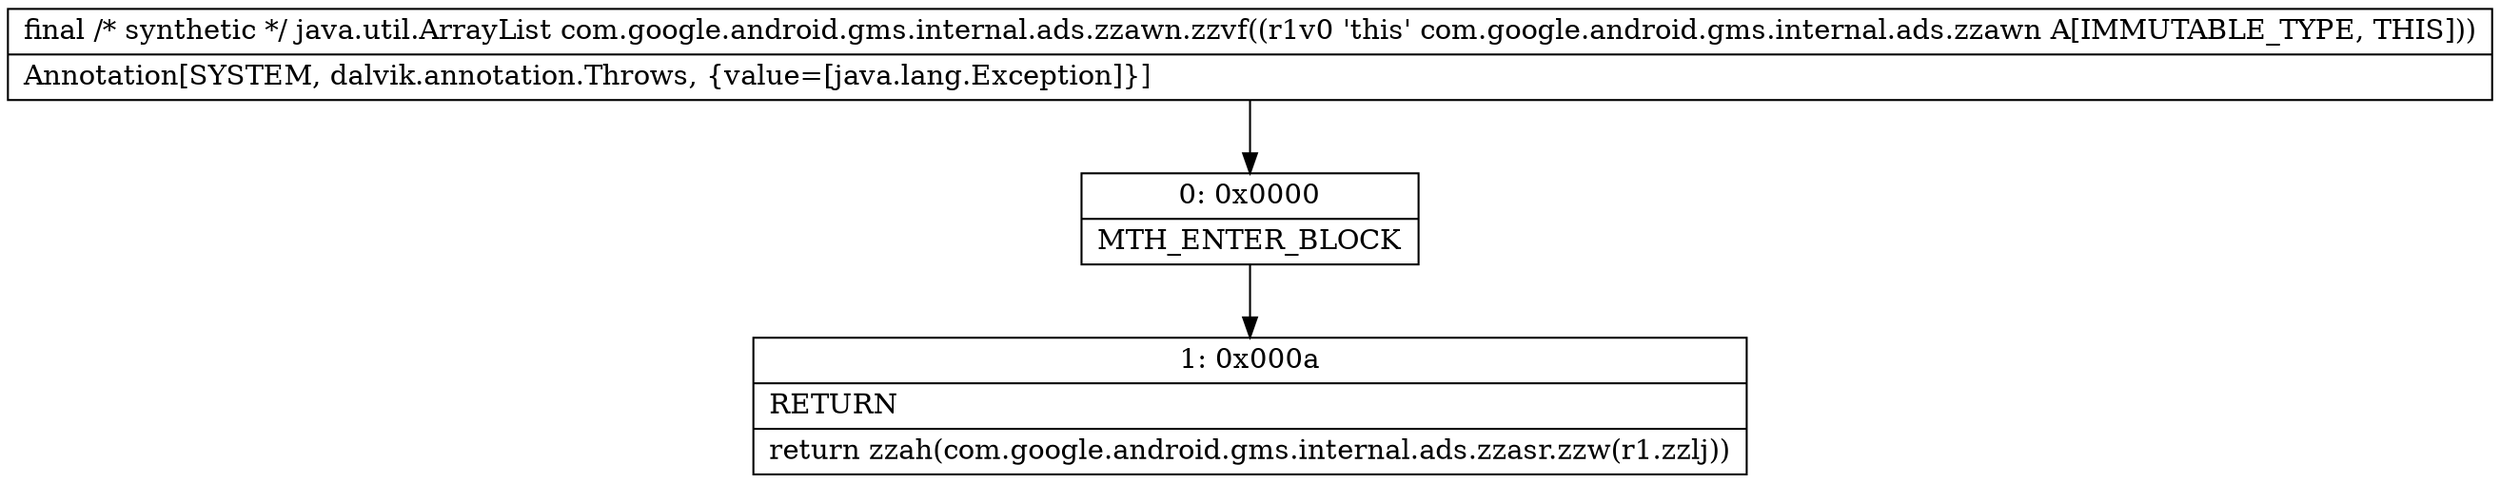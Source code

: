 digraph "CFG forcom.google.android.gms.internal.ads.zzawn.zzvf()Ljava\/util\/ArrayList;" {
Node_0 [shape=record,label="{0\:\ 0x0000|MTH_ENTER_BLOCK\l}"];
Node_1 [shape=record,label="{1\:\ 0x000a|RETURN\l|return zzah(com.google.android.gms.internal.ads.zzasr.zzw(r1.zzlj))\l}"];
MethodNode[shape=record,label="{final \/* synthetic *\/ java.util.ArrayList com.google.android.gms.internal.ads.zzawn.zzvf((r1v0 'this' com.google.android.gms.internal.ads.zzawn A[IMMUTABLE_TYPE, THIS]))  | Annotation[SYSTEM, dalvik.annotation.Throws, \{value=[java.lang.Exception]\}]\l}"];
MethodNode -> Node_0;
Node_0 -> Node_1;
}

